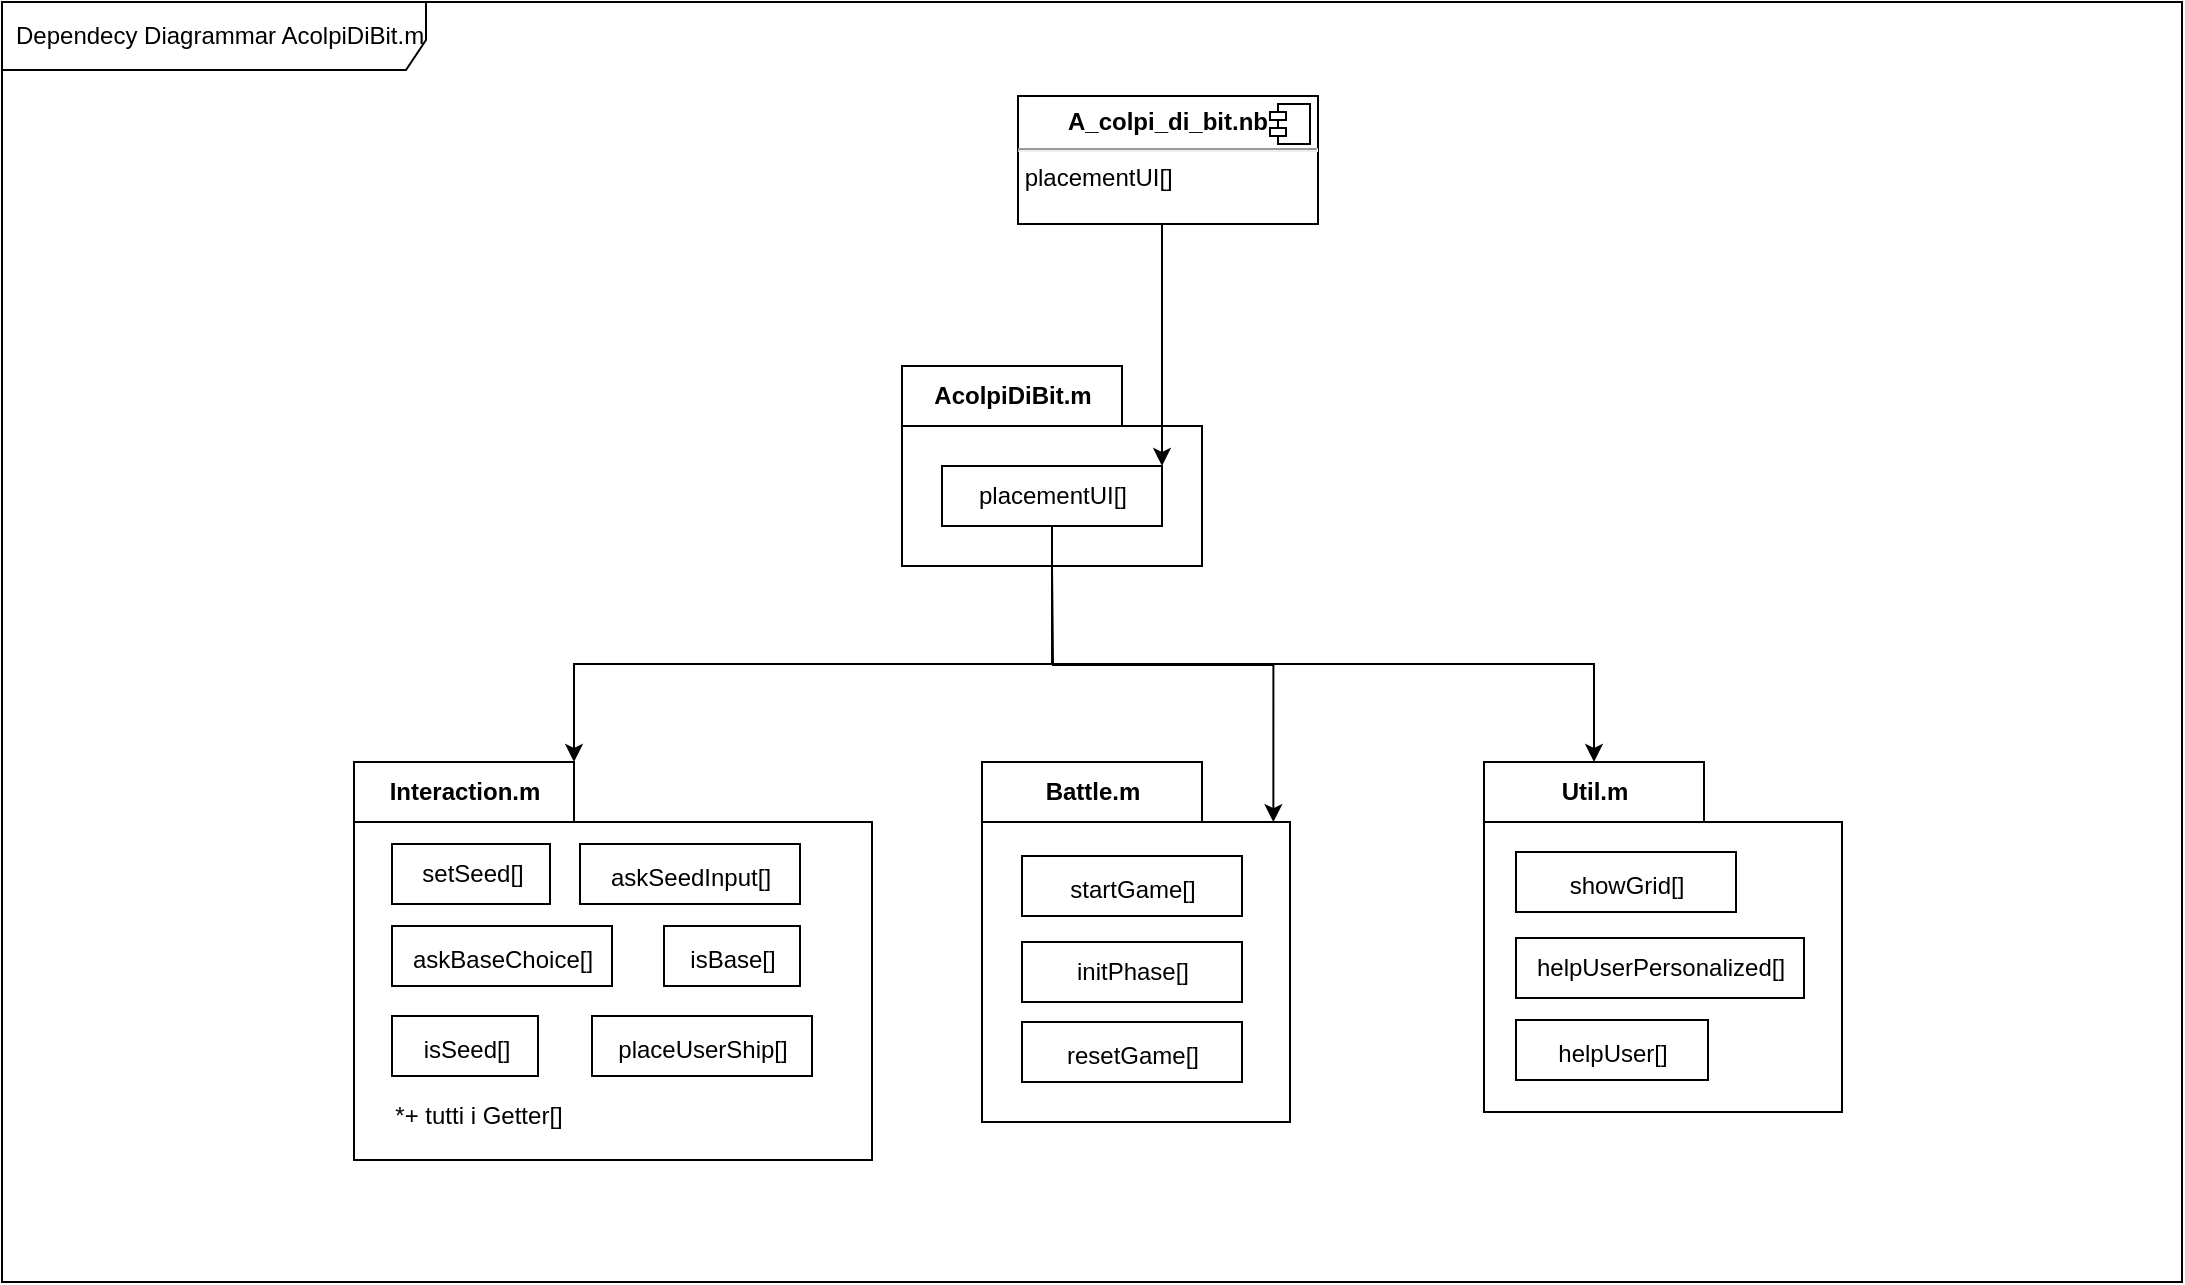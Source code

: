 <mxfile version="17.2.4" type="device" pages="5"><diagram id="qPOIcfFmHbnymQS1OXpa" name="AcolpiDiBit.m"><mxGraphModel dx="1183" dy="738" grid="0" gridSize="10" guides="1" tooltips="1" connect="1" arrows="1" fold="1" page="1" pageScale="1" pageWidth="1169" pageHeight="827" math="0" shadow="0"><root><mxCell id="0"/><mxCell id="1" parent="0"/><mxCell id="7lBY_pQXQDnRPIEdI0AO-6" value="Dependecy Diagrammar AcolpiDiBit.m" style="shape=umlFrame;whiteSpace=wrap;html=1;width=212;height=34;boundedLbl=1;verticalAlign=middle;align=left;spacingLeft=5;fontFamily=Helvetica;fontSize=12;fontColor=default;fillColor=none;" parent="1" vertex="1"><mxGeometry x="11" y="77" width="1090" height="640" as="geometry"/></mxCell><mxCell id="7lBY_pQXQDnRPIEdI0AO-59" style="edgeStyle=orthogonalEdgeStyle;rounded=0;orthogonalLoop=1;jettySize=auto;html=1;exitX=0.5;exitY=1;exitDx=0;exitDy=0;entryX=0;entryY=0;entryDx=55;entryDy=0;entryPerimeter=0;fontFamily=Helvetica;fontSize=12;fontColor=default;" parent="1" source="7lBY_pQXQDnRPIEdI0AO-4" target="7lBY_pQXQDnRPIEdI0AO-46" edge="1"><mxGeometry relative="1" as="geometry"><Array as="points"><mxPoint x="536" y="408"/><mxPoint x="807" y="408"/></Array></mxGeometry></mxCell><mxCell id="7lBY_pQXQDnRPIEdI0AO-3" value="AcolpiDiBit.m" style="shape=folder;fontStyle=1;tabWidth=110;tabHeight=30;tabPosition=left;html=1;boundedLbl=1;labelInHeader=1;container=1;collapsible=0;recursiveResize=0;fontFamily=Helvetica;fontSize=12;fontColor=default;fillColor=none;" parent="1" vertex="1"><mxGeometry x="461" y="259" width="150" height="100" as="geometry"/></mxCell><mxCell id="7lBY_pQXQDnRPIEdI0AO-4" value="placementUI[]" style="html=1;fontFamily=Helvetica;fontSize=12;fontColor=default;fillColor=none;" parent="7lBY_pQXQDnRPIEdI0AO-3" vertex="1"><mxGeometry width="110" height="30" relative="1" as="geometry"><mxPoint x="20" y="50" as="offset"/></mxGeometry></mxCell><mxCell id="7lBY_pQXQDnRPIEdI0AO-52" style="edgeStyle=orthogonalEdgeStyle;rounded=0;orthogonalLoop=1;jettySize=auto;html=1;entryX=0.946;entryY=0.167;entryDx=0;entryDy=0;entryPerimeter=0;fontFamily=Helvetica;fontSize=12;fontColor=default;" parent="7lBY_pQXQDnRPIEdI0AO-3" target="7lBY_pQXQDnRPIEdI0AO-43" edge="1"><mxGeometry relative="1" as="geometry"><mxPoint x="75" y="100" as="sourcePoint"/></mxGeometry></mxCell><mxCell id="8gsi5L7gPfRL3TkZXxOJ-4" style="edgeStyle=orthogonalEdgeStyle;rounded=0;orthogonalLoop=1;jettySize=auto;html=1;entryX=0;entryY=0;entryDx=110;entryDy=0;entryPerimeter=0;" edge="1" parent="7lBY_pQXQDnRPIEdI0AO-3" source="7lBY_pQXQDnRPIEdI0AO-4" target="7lBY_pQXQDnRPIEdI0AO-29"><mxGeometry relative="1" as="geometry"><Array as="points"><mxPoint x="75" y="149"/><mxPoint x="-164" y="149"/></Array></mxGeometry></mxCell><mxCell id="7lBY_pQXQDnRPIEdI0AO-28" style="edgeStyle=orthogonalEdgeStyle;rounded=0;orthogonalLoop=1;jettySize=auto;html=1;entryX=1;entryY=0;entryDx=0;entryDy=0;fontFamily=Helvetica;fontSize=12;fontColor=default;" parent="1" source="7lBY_pQXQDnRPIEdI0AO-25" target="7lBY_pQXQDnRPIEdI0AO-4" edge="1"><mxGeometry relative="1" as="geometry"><Array as="points"><mxPoint x="591" y="211"/><mxPoint x="591" y="211"/></Array></mxGeometry></mxCell><mxCell id="7lBY_pQXQDnRPIEdI0AO-25" value="&lt;p style=&quot;margin: 0px ; margin-top: 6px ; text-align: center&quot;&gt;&lt;b&gt;A_colpi_di_bit.nb&lt;/b&gt;&lt;/p&gt;&lt;hr&gt;&lt;span style=&quot;text-align: center&quot;&gt;&amp;nbsp;&lt;/span&gt;&lt;span&gt;placementUI[]&lt;/span&gt;&lt;span style=&quot;text-align: center&quot;&gt;&lt;br&gt;&lt;/span&gt;" style="align=left;overflow=fill;html=1;dropTarget=0;fontFamily=Helvetica;fontSize=12;fontColor=default;fillColor=none;" parent="1" vertex="1"><mxGeometry x="519" y="124" width="150" height="64" as="geometry"/></mxCell><mxCell id="7lBY_pQXQDnRPIEdI0AO-26" value="" style="shape=component;jettyWidth=8;jettyHeight=4;fontFamily=Helvetica;fontSize=12;fontColor=default;fillColor=none;html=1;" parent="7lBY_pQXQDnRPIEdI0AO-25" vertex="1"><mxGeometry x="1" width="20" height="20" relative="1" as="geometry"><mxPoint x="-24" y="4" as="offset"/></mxGeometry></mxCell><mxCell id="7lBY_pQXQDnRPIEdI0AO-29" value="Interaction.m" style="shape=folder;fontStyle=1;tabWidth=110;tabHeight=30;tabPosition=left;html=1;boundedLbl=1;labelInHeader=1;container=1;collapsible=0;recursiveResize=0;fontFamily=Helvetica;fontSize=12;fontColor=default;fillColor=none;" parent="1" vertex="1"><mxGeometry x="187" y="457" width="259" height="199" as="geometry"/></mxCell><mxCell id="qK9vAb9lrZqI7VwVucSK-40" value="setSeed[]" style="html=1;fontFamily=Helvetica;fontSize=12;fontColor=default;fillColor=none;" parent="7lBY_pQXQDnRPIEdI0AO-29" vertex="1"><mxGeometry x="19" y="41" width="79" height="30" as="geometry"/></mxCell><mxCell id="ZdISBxO6UE6JGdlGHy0H-1" value="&lt;span&gt;&lt;font style=&quot;font-size: 12px&quot;&gt;askSeedInput[]&lt;/font&gt;&lt;/span&gt;&lt;span style=&quot;font-size: medium&quot;&gt;&lt;/span&gt;" style="html=1;fontFamily=Helvetica;fontSize=12;fontColor=default;fillColor=none;" vertex="1" parent="7lBY_pQXQDnRPIEdI0AO-29"><mxGeometry x="113" y="41" width="110" height="30" as="geometry"/></mxCell><mxCell id="ZdISBxO6UE6JGdlGHy0H-2" value="&lt;span&gt;&lt;font style=&quot;font-size: 12px&quot;&gt;askBaseChoice[]&lt;/font&gt;&lt;/span&gt;&lt;span style=&quot;font-size: medium&quot;&gt;&lt;/span&gt;" style="html=1;fontFamily=Helvetica;fontSize=12;fontColor=default;fillColor=none;" vertex="1" parent="7lBY_pQXQDnRPIEdI0AO-29"><mxGeometry x="19" y="82" width="110" height="30" as="geometry"/></mxCell><mxCell id="ZdISBxO6UE6JGdlGHy0H-3" value="&lt;span&gt;&lt;font style=&quot;font-size: 12px&quot;&gt;isSeed[]&lt;/font&gt;&lt;/span&gt;&lt;span style=&quot;font-size: medium&quot;&gt;&lt;/span&gt;" style="html=1;fontFamily=Helvetica;fontSize=12;fontColor=default;fillColor=none;" vertex="1" parent="7lBY_pQXQDnRPIEdI0AO-29"><mxGeometry x="19" y="127" width="73" height="30" as="geometry"/></mxCell><mxCell id="ZdISBxO6UE6JGdlGHy0H-4" value="&lt;span&gt;&lt;font style=&quot;font-size: 12px&quot;&gt;isBase[]&lt;/font&gt;&lt;/span&gt;&lt;span style=&quot;font-size: medium&quot;&gt;&lt;/span&gt;" style="html=1;fontFamily=Helvetica;fontSize=12;fontColor=default;fillColor=none;" vertex="1" parent="7lBY_pQXQDnRPIEdI0AO-29"><mxGeometry x="155" y="82" width="68" height="30" as="geometry"/></mxCell><mxCell id="8gsi5L7gPfRL3TkZXxOJ-3" value="*+ tutti i Getter[]" style="text;html=1;align=center;verticalAlign=middle;resizable=0;points=[];autosize=1;strokeColor=none;fillColor=none;" vertex="1" parent="7lBY_pQXQDnRPIEdI0AO-29"><mxGeometry x="15" y="168" width="94" height="18" as="geometry"/></mxCell><mxCell id="8gsi5L7gPfRL3TkZXxOJ-1" value="&lt;span&gt;&lt;font style=&quot;font-size: 12px&quot;&gt;placeUserShip[]&lt;/font&gt;&lt;/span&gt;&lt;span style=&quot;font-size: medium&quot;&gt;&lt;/span&gt;" style="html=1;fontFamily=Helvetica;fontSize=12;fontColor=default;fillColor=none;" vertex="1" parent="7lBY_pQXQDnRPIEdI0AO-29"><mxGeometry x="119" y="127" width="110" height="30" as="geometry"/></mxCell><mxCell id="7lBY_pQXQDnRPIEdI0AO-43" value="Battle.m" style="shape=folder;fontStyle=1;tabWidth=110;tabHeight=30;tabPosition=left;html=1;boundedLbl=1;labelInHeader=1;container=1;collapsible=0;recursiveResize=0;fontFamily=Helvetica;fontSize=12;fontColor=default;fillColor=none;" parent="1" vertex="1"><mxGeometry x="501" y="457" width="154" height="180" as="geometry"/></mxCell><mxCell id="7lBY_pQXQDnRPIEdI0AO-50" value="&lt;span&gt;&lt;font style=&quot;font-size: 12px&quot;&gt;startGame[]&lt;/font&gt;&lt;/span&gt;&lt;span style=&quot;font-size: medium&quot;&gt;&lt;/span&gt;" style="html=1;fontFamily=Helvetica;fontSize=12;fontColor=default;fillColor=none;" parent="7lBY_pQXQDnRPIEdI0AO-43" vertex="1"><mxGeometry x="20" y="47" width="110" height="30" as="geometry"/></mxCell><mxCell id="7lBY_pQXQDnRPIEdI0AO-36" value="&lt;span&gt;&lt;font style=&quot;font-size: 12px&quot;&gt;resetGame[]&lt;/font&gt;&lt;/span&gt;&lt;span style=&quot;font-size: medium&quot;&gt;&lt;/span&gt;" style="html=1;fontFamily=Helvetica;fontSize=12;fontColor=default;fillColor=none;" parent="7lBY_pQXQDnRPIEdI0AO-43" vertex="1"><mxGeometry x="20" y="130" width="110" height="30" as="geometry"/></mxCell><mxCell id="7lBY_pQXQDnRPIEdI0AO-38" value="&lt;span&gt;&lt;font style=&quot;font-size: 12px&quot;&gt;initPhase[]&lt;/font&gt;&lt;/span&gt;" style="html=1;fontFamily=Helvetica;fontSize=12;fontColor=default;fillColor=none;" parent="7lBY_pQXQDnRPIEdI0AO-43" vertex="1"><mxGeometry x="20" y="90" width="110" height="30" as="geometry"/></mxCell><mxCell id="7lBY_pQXQDnRPIEdI0AO-46" value="Util.m" style="shape=folder;fontStyle=1;tabWidth=110;tabHeight=30;tabPosition=left;html=1;boundedLbl=1;labelInHeader=1;container=1;collapsible=0;recursiveResize=0;fontFamily=Helvetica;fontSize=12;fontColor=default;fillColor=none;" parent="1" vertex="1"><mxGeometry x="752" y="457" width="179" height="175" as="geometry"/></mxCell><mxCell id="7lBY_pQXQDnRPIEdI0AO-57" value="&lt;span&gt;&lt;font style=&quot;font-size: 12px&quot;&gt;showGrid[]&lt;/font&gt;&lt;/span&gt;&lt;span style=&quot;font-size: medium&quot;&gt;&lt;/span&gt;" style="html=1;fontFamily=Helvetica;fontSize=12;fontColor=default;fillColor=none;" parent="7lBY_pQXQDnRPIEdI0AO-46" vertex="1"><mxGeometry x="16" y="45" width="110" height="30" as="geometry"/></mxCell><mxCell id="wlmovMcOJ2YBsl3si-p--2" value="helpUserPersonalized[]" style="html=1;fontFamily=Helvetica;fontSize=12;fontColor=default;fillColor=none;" vertex="1" parent="7lBY_pQXQDnRPIEdI0AO-46"><mxGeometry x="16" y="88" width="144" height="30" as="geometry"/></mxCell><mxCell id="wlmovMcOJ2YBsl3si-p--1" value="&lt;span&gt;&lt;font style=&quot;font-size: 12px&quot;&gt;helpUser[]&lt;/font&gt;&lt;/span&gt;&lt;span style=&quot;font-size: medium&quot;&gt;&lt;/span&gt;" style="html=1;fontFamily=Helvetica;fontSize=12;fontColor=default;fillColor=none;" vertex="1" parent="7lBY_pQXQDnRPIEdI0AO-46"><mxGeometry x="16" y="129" width="96" height="30" as="geometry"/></mxCell></root></mxGraphModel></diagram><diagram name="Interaction.m" id="G-tQgN0K6DEMzlozhQgf"><mxGraphModel dx="1113" dy="694" grid="0" gridSize="10" guides="1" tooltips="1" connect="1" arrows="1" fold="1" page="1" pageScale="1" pageWidth="1169" pageHeight="827" math="0" shadow="0"><root><mxCell id="Pfkw7V8joxVJoCBEFuxc-0"/><mxCell id="Pfkw7V8joxVJoCBEFuxc-1" parent="Pfkw7V8joxVJoCBEFuxc-0"/><mxCell id="Pfkw7V8joxVJoCBEFuxc-2" value="Dependecy Diagram&amp;nbsp;Interaction.m" style="shape=umlFrame;whiteSpace=wrap;html=1;width=210;height=35;boundedLbl=1;verticalAlign=middle;align=left;spacingLeft=5;fontFamily=Helvetica;fontSize=12;fontColor=default;fillColor=none;" vertex="1" parent="Pfkw7V8joxVJoCBEFuxc-1"><mxGeometry x="71" y="75" width="544" height="321" as="geometry"/></mxCell><mxCell id="Pfkw7V8joxVJoCBEFuxc-29" value="Interaction.m" style="shape=folder;fontStyle=1;tabWidth=110;tabHeight=30;tabPosition=left;html=1;boundedLbl=1;labelInHeader=1;container=1;collapsible=0;recursiveResize=0;fontFamily=Helvetica;fontSize=12;fontColor=default;fillColor=none;" vertex="1" parent="Pfkw7V8joxVJoCBEFuxc-1"><mxGeometry x="119" y="159" width="192" height="113" as="geometry"/></mxCell><mxCell id="Pfkw7V8joxVJoCBEFuxc-35" value="&lt;span&gt;&lt;font style=&quot;font-size: 12px&quot;&gt;placeUserShip[]&lt;/font&gt;&lt;/span&gt;&lt;span style=&quot;font-size: medium&quot;&gt;&lt;/span&gt;" style="html=1;fontFamily=Helvetica;fontSize=12;fontColor=default;fillColor=none;" vertex="1" parent="Pfkw7V8joxVJoCBEFuxc-29"><mxGeometry x="27" y="55" width="144" height="30" as="geometry"/></mxCell><mxCell id="Pfkw7V8joxVJoCBEFuxc-59" value="Util.m" style="shape=folder;fontStyle=1;tabWidth=110;tabHeight=30;tabPosition=left;html=1;boundedLbl=1;labelInHeader=1;container=1;collapsible=0;recursiveResize=0;fontFamily=Helvetica;fontSize=12;fontColor=default;fillColor=none;" vertex="1" parent="Pfkw7V8joxVJoCBEFuxc-1"><mxGeometry x="416" y="176" width="150" height="94" as="geometry"/></mxCell><mxCell id="Pfkw7V8joxVJoCBEFuxc-62" value="&lt;span&gt;&lt;font style=&quot;font-size: 12px&quot;&gt;verifyInput[]&lt;/font&gt;&lt;/span&gt;&lt;span style=&quot;font-size: medium&quot;&gt;&lt;/span&gt;" style="html=1;fontFamily=Helvetica;fontSize=12;fontColor=default;fillColor=none;" vertex="1" parent="Pfkw7V8joxVJoCBEFuxc-59"><mxGeometry x="16" y="39" width="110" height="30" as="geometry"/></mxCell><mxCell id="YSRLrzpwpa76es-eGNhI-3" style="edgeStyle=orthogonalEdgeStyle;rounded=0;orthogonalLoop=1;jettySize=auto;html=1;" edge="1" parent="Pfkw7V8joxVJoCBEFuxc-1" source="Pfkw7V8joxVJoCBEFuxc-35" target="Pfkw7V8joxVJoCBEFuxc-62"><mxGeometry relative="1" as="geometry"/></mxCell></root></mxGraphModel></diagram><diagram name="Battle.m" id="nO3FNAodPnSS9lnoaCkX"><mxGraphModel dx="996" dy="621" grid="0" gridSize="10" guides="1" tooltips="1" connect="1" arrows="1" fold="1" page="1" pageScale="1" pageWidth="1169" pageHeight="827" math="0" shadow="0"><root><mxCell id="tuwOhajyh18efhdMhFCI-0"/><mxCell id="tuwOhajyh18efhdMhFCI-1" parent="tuwOhajyh18efhdMhFCI-0"/><mxCell id="tuwOhajyh18efhdMhFCI-2" value="Dependecy Diagram&amp;nbsp;Battle.m" style="shape=umlFrame;whiteSpace=wrap;html=1;width=171;height=32;boundedLbl=1;verticalAlign=middle;align=left;spacingLeft=5;fontFamily=Helvetica;fontSize=12;fontColor=default;fillColor=none;" vertex="1" parent="tuwOhajyh18efhdMhFCI-1"><mxGeometry x="39" y="20" width="607" height="472" as="geometry"/></mxCell><mxCell id="tuwOhajyh18efhdMhFCI-52" value="Battle.m" style="shape=folder;fontStyle=1;tabWidth=110;tabHeight=30;tabPosition=left;html=1;boundedLbl=1;labelInHeader=1;container=1;collapsible=0;recursiveResize=0;fontFamily=Helvetica;fontSize=12;fontColor=default;fillColor=none;" vertex="1" parent="tuwOhajyh18efhdMhFCI-1"><mxGeometry x="77" y="75" width="184" height="205" as="geometry"/></mxCell><mxCell id="tuwOhajyh18efhdMhFCI-56" value="&lt;span&gt;&lt;font style=&quot;font-size: 12px&quot;&gt;startGame[]&lt;/font&gt;&lt;/span&gt;&lt;span style=&quot;font-size: medium&quot;&gt;&lt;/span&gt;" style="html=1;fontFamily=Helvetica;fontSize=12;fontColor=default;fillColor=none;" vertex="1" parent="tuwOhajyh18efhdMhFCI-52"><mxGeometry x="20" y="128" width="110" height="30" as="geometry"/></mxCell><mxCell id="tuwOhajyh18efhdMhFCI-58" value="&lt;span&gt;&lt;font style=&quot;font-size: 12px&quot;&gt;initPhase[]&lt;/font&gt;&lt;/span&gt;" style="html=1;fontFamily=Helvetica;fontSize=12;fontColor=default;fillColor=none;" vertex="1" parent="tuwOhajyh18efhdMhFCI-52"><mxGeometry x="18" y="46" width="110" height="30" as="geometry"/></mxCell><mxCell id="tuwOhajyh18efhdMhFCI-59" value="Util.m" style="shape=folder;fontStyle=1;tabWidth=110;tabHeight=30;tabPosition=left;html=1;boundedLbl=1;labelInHeader=1;container=1;collapsible=0;recursiveResize=0;fontFamily=Helvetica;fontSize=12;fontColor=default;fillColor=none;" vertex="1" parent="tuwOhajyh18efhdMhFCI-1"><mxGeometry x="396" y="73" width="188" height="343" as="geometry"/></mxCell><mxCell id="tuwOhajyh18efhdMhFCI-60" value="&lt;span&gt;&lt;font style=&quot;font-size: 12px&quot;&gt;initSeed[]&lt;/font&gt;&lt;/span&gt;&lt;span style=&quot;font-size: medium&quot;&gt;&lt;/span&gt;" style="html=1;fontFamily=Helvetica;fontSize=12;fontColor=default;fillColor=none;" vertex="1" parent="tuwOhajyh18efhdMhFCI-59"><mxGeometry width="110" height="30" relative="1" as="geometry"><mxPoint x="20" y="48" as="offset"/></mxGeometry></mxCell><mxCell id="tuwOhajyh18efhdMhFCI-62" value="&lt;span&gt;&lt;font style=&quot;font-size: 12px&quot;&gt;verifyInput[]&lt;/font&gt;&lt;/span&gt;&lt;span style=&quot;font-size: medium&quot;&gt;&lt;/span&gt;" style="html=1;fontFamily=Helvetica;fontSize=12;fontColor=default;fillColor=none;" vertex="1" parent="tuwOhajyh18efhdMhFCI-59"><mxGeometry x="20" y="143" width="110" height="30" as="geometry"/></mxCell><mxCell id="tuwOhajyh18efhdMhFCI-63" value="&lt;span&gt;&lt;font style=&quot;font-size: 12px&quot;&gt;createGrid[]&lt;/font&gt;&lt;/span&gt;&lt;span style=&quot;font-size: medium&quot;&gt;&lt;/span&gt;" style="html=1;fontFamily=Helvetica;fontSize=12;fontColor=default;fillColor=none;" vertex="1" parent="tuwOhajyh18efhdMhFCI-59"><mxGeometry x="23" y="91" width="110" height="30" as="geometry"/></mxCell><mxCell id="tuwOhajyh18efhdMhFCI-64" value="&lt;span&gt;&lt;font style=&quot;font-size: 12px&quot;&gt;showGrid[]&lt;/font&gt;&lt;/span&gt;&lt;span style=&quot;font-size: medium&quot;&gt;&lt;/span&gt;" style="html=1;fontFamily=Helvetica;fontSize=12;fontColor=default;fillColor=none;" vertex="1" parent="tuwOhajyh18efhdMhFCI-59"><mxGeometry x="20" y="185" width="110" height="30" as="geometry"/></mxCell><mxCell id="rU8x8xoVKZxl8GhRje_g-0" value="helpUserPersonalized[]" style="html=1;fontFamily=Helvetica;fontSize=12;fontColor=default;fillColor=none;" vertex="1" parent="tuwOhajyh18efhdMhFCI-59"><mxGeometry x="20" y="226" width="144" height="30" as="geometry"/></mxCell><mxCell id="rU8x8xoVKZxl8GhRje_g-1" value="&lt;span&gt;&lt;font style=&quot;font-size: 12px&quot;&gt;helpUser[]&lt;/font&gt;&lt;/span&gt;&lt;span style=&quot;font-size: medium&quot;&gt;&lt;/span&gt;" style="html=1;fontFamily=Helvetica;fontSize=12;fontColor=default;fillColor=none;" vertex="1" parent="tuwOhajyh18efhdMhFCI-59"><mxGeometry x="20" y="267" width="96" height="30" as="geometry"/></mxCell><mxCell id="rU8x8xoVKZxl8GhRje_g-2" style="edgeStyle=orthogonalEdgeStyle;rounded=0;orthogonalLoop=1;jettySize=auto;html=1;entryX=0;entryY=0.5;entryDx=0;entryDy=0;" edge="1" parent="tuwOhajyh18efhdMhFCI-1" source="tuwOhajyh18efhdMhFCI-58" target="tuwOhajyh18efhdMhFCI-60"><mxGeometry relative="1" as="geometry"/></mxCell><mxCell id="rU8x8xoVKZxl8GhRje_g-3" style="edgeStyle=orthogonalEdgeStyle;rounded=0;orthogonalLoop=1;jettySize=auto;html=1;entryX=0;entryY=0.5;entryDx=0;entryDy=0;" edge="1" parent="tuwOhajyh18efhdMhFCI-1" source="tuwOhajyh18efhdMhFCI-56" target="tuwOhajyh18efhdMhFCI-62"><mxGeometry relative="1" as="geometry"/></mxCell><mxCell id="rU8x8xoVKZxl8GhRje_g-4" style="edgeStyle=orthogonalEdgeStyle;rounded=0;orthogonalLoop=1;jettySize=auto;html=1;entryX=0;entryY=0.5;entryDx=0;entryDy=0;" edge="1" parent="tuwOhajyh18efhdMhFCI-1" source="tuwOhajyh18efhdMhFCI-58" target="tuwOhajyh18efhdMhFCI-63"><mxGeometry relative="1" as="geometry"><Array as="points"><mxPoint x="332" y="136"/><mxPoint x="332" y="179"/></Array></mxGeometry></mxCell><mxCell id="rU8x8xoVKZxl8GhRje_g-6" style="edgeStyle=orthogonalEdgeStyle;rounded=0;orthogonalLoop=1;jettySize=auto;html=1;entryX=0;entryY=0.5;entryDx=0;entryDy=0;" edge="1" parent="tuwOhajyh18efhdMhFCI-1" source="tuwOhajyh18efhdMhFCI-56" target="tuwOhajyh18efhdMhFCI-64"><mxGeometry relative="1" as="geometry"><Array as="points"><mxPoint x="311" y="218"/><mxPoint x="311" y="273"/></Array></mxGeometry></mxCell><mxCell id="rU8x8xoVKZxl8GhRje_g-7" style="edgeStyle=orthogonalEdgeStyle;rounded=0;orthogonalLoop=1;jettySize=auto;html=1;entryX=0;entryY=0.75;entryDx=0;entryDy=0;" edge="1" parent="tuwOhajyh18efhdMhFCI-1" source="tuwOhajyh18efhdMhFCI-56" target="rU8x8xoVKZxl8GhRje_g-0"><mxGeometry relative="1" as="geometry"/></mxCell><mxCell id="rU8x8xoVKZxl8GhRje_g-8" style="edgeStyle=orthogonalEdgeStyle;rounded=0;orthogonalLoop=1;jettySize=auto;html=1;entryX=0;entryY=0.5;entryDx=0;entryDy=0;" edge="1" parent="tuwOhajyh18efhdMhFCI-1" source="tuwOhajyh18efhdMhFCI-56" target="rU8x8xoVKZxl8GhRje_g-1"><mxGeometry relative="1" as="geometry"/></mxCell></root></mxGraphModel></diagram><diagram name="Public" id="4KCqpch0YESnl7Sj5sll"><mxGraphModel dx="1455" dy="908" grid="0" gridSize="10" guides="1" tooltips="1" connect="1" arrows="1" fold="1" page="1" pageScale="1" pageWidth="1169" pageHeight="827" math="0" shadow="0"><root><mxCell id="GEpxZsU5seY8AeZ15I6m-0"/><mxCell id="GEpxZsU5seY8AeZ15I6m-1" parent="GEpxZsU5seY8AeZ15I6m-0"/><mxCell id="GEpxZsU5seY8AeZ15I6m-2" value="Packege Diagram" style="shape=umlFrame;whiteSpace=wrap;html=1;width=130;height=30;boundedLbl=1;verticalAlign=middle;align=left;spacingLeft=5;fontFamily=Helvetica;fontSize=12;fontColor=default;fillColor=none;" vertex="1" parent="GEpxZsU5seY8AeZ15I6m-1"><mxGeometry x="11" y="77" width="1059" height="468" as="geometry"/></mxCell><mxCell id="GEpxZsU5seY8AeZ15I6m-5" value="AcolpiDiBit.m" style="shape=folder;fontStyle=1;tabWidth=110;tabHeight=30;tabPosition=left;html=1;boundedLbl=1;labelInHeader=1;container=1;collapsible=0;recursiveResize=0;fontFamily=Helvetica;fontSize=12;fontColor=default;fillColor=none;" vertex="1" parent="GEpxZsU5seY8AeZ15I6m-1"><mxGeometry x="407" y="196" width="150" height="100" as="geometry"/></mxCell><mxCell id="GEpxZsU5seY8AeZ15I6m-6" value="placementUI[]" style="html=1;fontFamily=Helvetica;fontSize=12;fontColor=default;fillColor=none;" vertex="1" parent="GEpxZsU5seY8AeZ15I6m-5"><mxGeometry width="110" height="30" relative="1" as="geometry"><mxPoint x="20" y="50" as="offset"/></mxGeometry></mxCell><mxCell id="GEpxZsU5seY8AeZ15I6m-9" value="SpiegazioneConversione.m" style="shape=folder;fontStyle=1;tabWidth=178;tabHeight=28;tabPosition=left;html=1;boundedLbl=1;labelInHeader=1;container=1;collapsible=0;recursiveResize=0;fontFamily=Helvetica;fontSize=12;" vertex="1" parent="GEpxZsU5seY8AeZ15I6m-1"><mxGeometry x="67" y="196" width="268" height="111" as="geometry"/></mxCell><mxCell id="GEpxZsU5seY8AeZ15I6m-17" value="createExplainationConversion[]" style="html=1;fontFamily=Helvetica;fontSize=12;" vertex="1" parent="GEpxZsU5seY8AeZ15I6m-9"><mxGeometry width="184" height="30" relative="1" as="geometry"><mxPoint x="28" y="47" as="offset"/></mxGeometry></mxCell><mxCell id="GEpxZsU5seY8AeZ15I6m-29" value="Interaction.m" style="shape=folder;fontStyle=1;tabWidth=110;tabHeight=30;tabPosition=left;html=1;boundedLbl=1;labelInHeader=1;container=1;collapsible=0;recursiveResize=0;fontFamily=Helvetica;fontSize=12;fontColor=default;fillColor=none;" vertex="1" parent="GEpxZsU5seY8AeZ15I6m-1"><mxGeometry x="51" y="386" width="552" height="115" as="geometry"/></mxCell><mxCell id="GEpxZsU5seY8AeZ15I6m-30" value="&lt;span&gt;&lt;font style=&quot;font-size: 12px&quot;&gt;askSeedInput[]&lt;/font&gt;&lt;/span&gt;&lt;span style=&quot;font-size: medium&quot;&gt;&lt;/span&gt;" style="html=1;fontFamily=Helvetica;fontSize=12;fontColor=default;fillColor=none;" vertex="1" parent="GEpxZsU5seY8AeZ15I6m-29"><mxGeometry width="110" height="30" relative="1" as="geometry"><mxPoint x="20" y="50" as="offset"/></mxGeometry></mxCell><mxCell id="GEpxZsU5seY8AeZ15I6m-34" value="&lt;span&gt;&lt;font style=&quot;font-size: 12px&quot;&gt;askBaseChoice[]&lt;/font&gt;&lt;/span&gt;&lt;span style=&quot;font-size: medium&quot;&gt;&lt;/span&gt;" style="html=1;fontFamily=Helvetica;fontSize=12;fontColor=default;fillColor=none;" vertex="1" parent="GEpxZsU5seY8AeZ15I6m-29"><mxGeometry x="139" y="50" width="110" height="30" as="geometry"/></mxCell><mxCell id="GEpxZsU5seY8AeZ15I6m-35" value="&lt;span&gt;&lt;font style=&quot;font-size: 12px&quot;&gt;placeUserShip[]&lt;/font&gt;&lt;/span&gt;&lt;span style=&quot;font-size: medium&quot;&gt;&lt;/span&gt;" style="html=1;fontFamily=Helvetica;fontSize=12;fontColor=default;fillColor=none;" vertex="1" parent="GEpxZsU5seY8AeZ15I6m-29"><mxGeometry x="339" y="50" width="110" height="30" as="geometry"/></mxCell><mxCell id="GEpxZsU5seY8AeZ15I6m-36" value="&lt;span&gt;&lt;font style=&quot;font-size: 12px&quot;&gt;isSeed[]&lt;/font&gt;&lt;/span&gt;&lt;span style=&quot;font-size: medium&quot;&gt;&lt;/span&gt;" style="html=1;fontFamily=Helvetica;fontSize=12;fontColor=default;fillColor=none;" vertex="1" parent="GEpxZsU5seY8AeZ15I6m-29"><mxGeometry x="458.5" y="50" width="73" height="30" as="geometry"/></mxCell><mxCell id="GEpxZsU5seY8AeZ15I6m-37" value="&lt;span&gt;&lt;font style=&quot;font-size: 12px&quot;&gt;isBase[]&lt;/font&gt;&lt;/span&gt;&lt;span style=&quot;font-size: medium&quot;&gt;&lt;/span&gt;" style="html=1;fontFamily=Helvetica;fontSize=12;fontColor=default;fillColor=none;" vertex="1" parent="GEpxZsU5seY8AeZ15I6m-29"><mxGeometry x="261" y="50" width="68" height="30" as="geometry"/></mxCell><mxCell id="J6u32iAjAWfqdWiRUU9I-3" value="* + Tutti i getter e setter[]" style="text;html=1;align=center;verticalAlign=middle;resizable=0;points=[];autosize=1;strokeColor=none;fillColor=none;" vertex="1" parent="GEpxZsU5seY8AeZ15I6m-29"><mxGeometry x="14" y="92" width="141" height="18" as="geometry"/></mxCell><mxCell id="GEpxZsU5seY8AeZ15I6m-52" value="Battle.m" style="shape=folder;fontStyle=1;tabWidth=110;tabHeight=30;tabPosition=left;html=1;boundedLbl=1;labelInHeader=1;container=1;collapsible=0;recursiveResize=0;fontFamily=Helvetica;fontSize=12;fontColor=default;fillColor=none;" vertex="1" parent="GEpxZsU5seY8AeZ15I6m-1"><mxGeometry x="631" y="390" width="400" height="100" as="geometry"/></mxCell><mxCell id="GEpxZsU5seY8AeZ15I6m-56" value="&lt;span&gt;&lt;font style=&quot;font-size: 12px&quot;&gt;startGame[]&lt;/font&gt;&lt;/span&gt;&lt;span style=&quot;font-size: medium&quot;&gt;&lt;/span&gt;" style="html=1;fontFamily=Helvetica;fontSize=12;fontColor=default;fillColor=none;" vertex="1" parent="GEpxZsU5seY8AeZ15I6m-52"><mxGeometry x="148" y="50" width="103" height="30" as="geometry"/></mxCell><mxCell id="GEpxZsU5seY8AeZ15I6m-57" value="&lt;span&gt;&lt;font style=&quot;font-size: 12px&quot;&gt;resetGame[]&lt;/font&gt;&lt;/span&gt;&lt;span style=&quot;font-size: medium&quot;&gt;&lt;/span&gt;" style="html=1;fontFamily=Helvetica;fontSize=12;fontColor=default;fillColor=none;" vertex="1" parent="GEpxZsU5seY8AeZ15I6m-52"><mxGeometry x="262" y="50" width="110" height="30" as="geometry"/></mxCell><mxCell id="GEpxZsU5seY8AeZ15I6m-58" value="&lt;span&gt;&lt;font style=&quot;font-size: 12px&quot;&gt;initPhase[]&lt;/font&gt;&lt;/span&gt;" style="html=1;fontFamily=Helvetica;fontSize=12;fontColor=default;fillColor=none;" vertex="1" parent="GEpxZsU5seY8AeZ15I6m-52"><mxGeometry x="17" y="50" width="110" height="30" as="geometry"/></mxCell><mxCell id="GEpxZsU5seY8AeZ15I6m-59" value="Util.m" style="shape=folder;fontStyle=1;tabWidth=110;tabHeight=30;tabPosition=left;html=1;boundedLbl=1;labelInHeader=1;container=1;collapsible=0;recursiveResize=0;fontFamily=Helvetica;fontSize=12;fontColor=default;fillColor=none;" vertex="1" parent="GEpxZsU5seY8AeZ15I6m-1"><mxGeometry x="621" y="160" width="421" height="199" as="geometry"/></mxCell><mxCell id="GEpxZsU5seY8AeZ15I6m-60" value="&lt;span&gt;&lt;font style=&quot;font-size: 12px&quot;&gt;initSeed[]&lt;/font&gt;&lt;/span&gt;&lt;span style=&quot;font-size: medium&quot;&gt;&lt;/span&gt;" style="html=1;fontFamily=Helvetica;fontSize=12;fontColor=default;fillColor=none;" vertex="1" parent="GEpxZsU5seY8AeZ15I6m-59"><mxGeometry width="110" height="30" relative="1" as="geometry"><mxPoint x="20" y="48" as="offset"/></mxGeometry></mxCell><mxCell id="GEpxZsU5seY8AeZ15I6m-62" value="&lt;span&gt;&lt;font style=&quot;font-size: 12px&quot;&gt;verifyInput[]&lt;/font&gt;&lt;/span&gt;&lt;span style=&quot;font-size: medium&quot;&gt;&lt;/span&gt;" style="html=1;fontFamily=Helvetica;fontSize=12;fontColor=default;fillColor=none;" vertex="1" parent="GEpxZsU5seY8AeZ15I6m-59"><mxGeometry x="148" y="47" width="110" height="30" as="geometry"/></mxCell><mxCell id="GEpxZsU5seY8AeZ15I6m-63" value="&lt;span&gt;&lt;font style=&quot;font-size: 12px&quot;&gt;createGrid[]&lt;/font&gt;&lt;/span&gt;&lt;span style=&quot;font-size: medium&quot;&gt;&lt;/span&gt;" style="html=1;fontFamily=Helvetica;fontSize=12;fontColor=default;fillColor=none;" vertex="1" parent="GEpxZsU5seY8AeZ15I6m-59"><mxGeometry x="271" y="47" width="110" height="30" as="geometry"/></mxCell><mxCell id="GEpxZsU5seY8AeZ15I6m-64" value="&lt;span&gt;&lt;font style=&quot;font-size: 12px&quot;&gt;showGrid[]&lt;/font&gt;&lt;/span&gt;&lt;span style=&quot;font-size: medium&quot;&gt;&lt;/span&gt;" style="html=1;fontFamily=Helvetica;fontSize=12;fontColor=default;fillColor=none;" vertex="1" parent="GEpxZsU5seY8AeZ15I6m-59"><mxGeometry x="20" y="95" width="110" height="30" as="geometry"/></mxCell><mxCell id="GEpxZsU5seY8AeZ15I6m-65" value="conversionFromDec[]" style="html=1;fontFamily=Helvetica;fontSize=12;fontColor=default;fillColor=none;" vertex="1" parent="GEpxZsU5seY8AeZ15I6m-59"><mxGeometry x="271" y="95" width="132" height="30" as="geometry"/></mxCell><mxCell id="GEpxZsU5seY8AeZ15I6m-66" value="conversionToDec[]" style="html=1;fontFamily=Helvetica;fontSize=12;fontColor=default;fillColor=none;" vertex="1" parent="GEpxZsU5seY8AeZ15I6m-59"><mxGeometry x="148" y="95" width="110" height="30" as="geometry"/></mxCell><mxCell id="J6u32iAjAWfqdWiRUU9I-0" value="helpUserPersonalized[]" style="html=1;fontFamily=Helvetica;fontSize=12;fontColor=default;fillColor=none;" vertex="1" parent="GEpxZsU5seY8AeZ15I6m-59"><mxGeometry x="20" y="143" width="144" height="30" as="geometry"/></mxCell><mxCell id="J6u32iAjAWfqdWiRUU9I-1" value="&lt;span&gt;&lt;font style=&quot;font-size: 12px&quot;&gt;helpUser[]&lt;/font&gt;&lt;/span&gt;&lt;span style=&quot;font-size: medium&quot;&gt;&lt;/span&gt;" style="html=1;fontFamily=Helvetica;fontSize=12;fontColor=default;fillColor=none;" vertex="1" parent="GEpxZsU5seY8AeZ15I6m-59"><mxGeometry x="180" y="143" width="96" height="30" as="geometry"/></mxCell></root></mxGraphModel></diagram><diagram name="Copia di Tutto" id="78pYZ-R4MGuaUlwlMvNk"><mxGraphModel dx="1351" dy="843" grid="0" gridSize="10" guides="1" tooltips="1" connect="1" arrows="1" fold="1" page="1" pageScale="1" pageWidth="1169" pageHeight="827" math="0" shadow="0"><root><mxCell id="Yy8yQzMzyasAuzpWT7ge-0"/><mxCell id="Yy8yQzMzyasAuzpWT7ge-1" parent="Yy8yQzMzyasAuzpWT7ge-0"/><mxCell id="Yy8yQzMzyasAuzpWT7ge-2" value="Packege Diagram" style="shape=umlFrame;whiteSpace=wrap;html=1;width=130;height=30;boundedLbl=1;verticalAlign=middle;align=left;spacingLeft=5;fontFamily=Helvetica;fontSize=12;fontColor=default;fillColor=none;" vertex="1" parent="Yy8yQzMzyasAuzpWT7ge-1"><mxGeometry x="11" y="77" width="1090" height="717" as="geometry"/></mxCell><mxCell id="Yy8yQzMzyasAuzpWT7ge-3" style="edgeStyle=orthogonalEdgeStyle;rounded=0;orthogonalLoop=1;jettySize=auto;html=1;exitX=0.5;exitY=1;exitDx=0;exitDy=0;exitPerimeter=0;entryX=0;entryY=0;entryDx=330;entryDy=30;entryPerimeter=0;fontFamily=Helvetica;fontSize=12;fontColor=default;" edge="1" parent="Yy8yQzMzyasAuzpWT7ge-1" source="Yy8yQzMzyasAuzpWT7ge-5" target="Yy8yQzMzyasAuzpWT7ge-29"><mxGeometry relative="1" as="geometry"><Array as="points"><mxPoint x="885" y="460"/><mxPoint x="412" y="460"/></Array></mxGeometry></mxCell><mxCell id="Yy8yQzMzyasAuzpWT7ge-4" style="edgeStyle=orthogonalEdgeStyle;rounded=0;orthogonalLoop=1;jettySize=auto;html=1;exitX=0.5;exitY=1;exitDx=0;exitDy=0;exitPerimeter=0;entryX=0;entryY=0;entryDx=55;entryDy=0;entryPerimeter=0;fontFamily=Helvetica;fontSize=12;fontColor=default;" edge="1" parent="Yy8yQzMzyasAuzpWT7ge-1" source="Yy8yQzMzyasAuzpWT7ge-5" target="Yy8yQzMzyasAuzpWT7ge-59"><mxGeometry relative="1" as="geometry"/></mxCell><mxCell id="Yy8yQzMzyasAuzpWT7ge-5" value="AcolpiDiBit.m" style="shape=folder;fontStyle=1;tabWidth=110;tabHeight=30;tabPosition=left;html=1;boundedLbl=1;labelInHeader=1;container=1;collapsible=0;recursiveResize=0;fontFamily=Helvetica;fontSize=12;fontColor=default;fillColor=none;" vertex="1" parent="Yy8yQzMzyasAuzpWT7ge-1"><mxGeometry x="810" y="250" width="150" height="100" as="geometry"/></mxCell><mxCell id="Yy8yQzMzyasAuzpWT7ge-6" value="placementUI[]" style="html=1;fontFamily=Helvetica;fontSize=12;fontColor=default;fillColor=none;" vertex="1" parent="Yy8yQzMzyasAuzpWT7ge-5"><mxGeometry width="110" height="30" relative="1" as="geometry"><mxPoint x="20" y="50" as="offset"/></mxGeometry></mxCell><mxCell id="Yy8yQzMzyasAuzpWT7ge-7" style="edgeStyle=orthogonalEdgeStyle;rounded=0;orthogonalLoop=1;jettySize=auto;html=1;entryX=0.946;entryY=0.167;entryDx=0;entryDy=0;entryPerimeter=0;fontFamily=Helvetica;fontSize=12;fontColor=default;" edge="1" parent="Yy8yQzMzyasAuzpWT7ge-5" target="Yy8yQzMzyasAuzpWT7ge-52"><mxGeometry relative="1" as="geometry"><mxPoint x="75" y="100" as="sourcePoint"/></mxGeometry></mxCell><mxCell id="Yy8yQzMzyasAuzpWT7ge-8" style="edgeStyle=orthogonalEdgeStyle;rounded=0;orthogonalLoop=1;jettySize=auto;html=1;entryX=0;entryY=0;entryDx=0;entryDy=30;entryPerimeter=0;" edge="1" parent="Yy8yQzMzyasAuzpWT7ge-1" source="Yy8yQzMzyasAuzpWT7ge-9" target="Yy8yQzMzyasAuzpWT7ge-59"><mxGeometry relative="1" as="geometry"><Array as="points"><mxPoint x="765" y="429"/><mxPoint x="765" y="429"/></Array></mxGeometry></mxCell><mxCell id="Yy8yQzMzyasAuzpWT7ge-9" value="SpiegazioneConversione.m" style="shape=folder;fontStyle=1;tabWidth=178;tabHeight=28;tabPosition=left;html=1;boundedLbl=1;labelInHeader=1;container=1;collapsible=0;recursiveResize=0;fontFamily=Helvetica;fontSize=12;" vertex="1" parent="Yy8yQzMzyasAuzpWT7ge-1"><mxGeometry x="139" y="208" width="559" height="228" as="geometry"/></mxCell><mxCell id="Yy8yQzMzyasAuzpWT7ge-10" style="edgeStyle=orthogonalEdgeStyle;rounded=0;orthogonalLoop=1;jettySize=auto;html=1;entryX=0.5;entryY=0;entryDx=0;entryDy=0;fontFamily=Helvetica;fontSize=12;fontColor=default;" edge="1" parent="Yy8yQzMzyasAuzpWT7ge-9" source="Yy8yQzMzyasAuzpWT7ge-17" target="Yy8yQzMzyasAuzpWT7ge-18"><mxGeometry relative="1" as="geometry"><Array as="points"><mxPoint x="275" y="100"/><mxPoint x="75" y="100"/></Array></mxGeometry></mxCell><mxCell id="Yy8yQzMzyasAuzpWT7ge-11" style="edgeStyle=orthogonalEdgeStyle;rounded=0;orthogonalLoop=1;jettySize=auto;html=1;entryX=0.5;entryY=0;entryDx=0;entryDy=0;fontFamily=Helvetica;fontSize=12;fontColor=default;" edge="1" parent="Yy8yQzMzyasAuzpWT7ge-9" source="Yy8yQzMzyasAuzpWT7ge-17" target="Yy8yQzMzyasAuzpWT7ge-19"><mxGeometry relative="1" as="geometry"/></mxCell><mxCell id="Yy8yQzMzyasAuzpWT7ge-12" style="edgeStyle=orthogonalEdgeStyle;rounded=0;orthogonalLoop=1;jettySize=auto;html=1;entryX=0.5;entryY=0;entryDx=0;entryDy=0;fontFamily=Helvetica;fontSize=12;fontColor=default;" edge="1" parent="Yy8yQzMzyasAuzpWT7ge-9" source="Yy8yQzMzyasAuzpWT7ge-17" target="Yy8yQzMzyasAuzpWT7ge-20"><mxGeometry relative="1" as="geometry"><Array as="points"><mxPoint x="275" y="100"/><mxPoint x="345" y="100"/></Array></mxGeometry></mxCell><mxCell id="Yy8yQzMzyasAuzpWT7ge-13" style="edgeStyle=orthogonalEdgeStyle;rounded=0;orthogonalLoop=1;jettySize=auto;html=1;entryX=0.5;entryY=0;entryDx=0;entryDy=0;fontFamily=Helvetica;fontSize=12;fontColor=default;" edge="1" parent="Yy8yQzMzyasAuzpWT7ge-9" source="Yy8yQzMzyasAuzpWT7ge-17" target="Yy8yQzMzyasAuzpWT7ge-21"><mxGeometry relative="1" as="geometry"><Array as="points"><mxPoint x="275" y="100"/><mxPoint x="475" y="100"/></Array></mxGeometry></mxCell><mxCell id="Yy8yQzMzyasAuzpWT7ge-14" style="edgeStyle=orthogonalEdgeStyle;rounded=0;orthogonalLoop=1;jettySize=auto;html=1;entryX=0;entryY=0.75;entryDx=0;entryDy=0;" edge="1" parent="Yy8yQzMzyasAuzpWT7ge-9" source="Yy8yQzMzyasAuzpWT7ge-17" target="Yy8yQzMzyasAuzpWT7ge-22"><mxGeometry relative="1" as="geometry"><Array as="points"><mxPoint x="275" y="100"/><mxPoint x="140" y="100"/><mxPoint x="140" y="188"/></Array></mxGeometry></mxCell><mxCell id="Yy8yQzMzyasAuzpWT7ge-15" style="edgeStyle=orthogonalEdgeStyle;rounded=0;orthogonalLoop=1;jettySize=auto;html=1;entryX=0;entryY=0.5;entryDx=0;entryDy=0;" edge="1" parent="Yy8yQzMzyasAuzpWT7ge-9" source="Yy8yQzMzyasAuzpWT7ge-17" target="Yy8yQzMzyasAuzpWT7ge-23"><mxGeometry relative="1" as="geometry"><Array as="points"><mxPoint x="275" y="181"/></Array></mxGeometry></mxCell><mxCell id="Yy8yQzMzyasAuzpWT7ge-16" style="edgeStyle=orthogonalEdgeStyle;rounded=0;orthogonalLoop=1;jettySize=auto;html=1;entryX=0;entryY=0.5;entryDx=0;entryDy=0;" edge="1" parent="Yy8yQzMzyasAuzpWT7ge-9" source="Yy8yQzMzyasAuzpWT7ge-17" target="Yy8yQzMzyasAuzpWT7ge-24"><mxGeometry relative="1" as="geometry"><Array as="points"><mxPoint x="275" y="100"/><mxPoint x="409" y="100"/><mxPoint x="409" y="181"/></Array></mxGeometry></mxCell><mxCell id="Yy8yQzMzyasAuzpWT7ge-17" value="createExplainationConversion[]" style="html=1;fontFamily=Helvetica;fontSize=12;" vertex="1" parent="Yy8yQzMzyasAuzpWT7ge-9"><mxGeometry width="184" height="30" relative="1" as="geometry"><mxPoint x="183" y="50" as="offset"/></mxGeometry></mxCell><mxCell id="Yy8yQzMzyasAuzpWT7ge-18" value="introSection[]" style="html=1;fontFamily=Helvetica;fontSize=12;" vertex="1" parent="Yy8yQzMzyasAuzpWT7ge-9"><mxGeometry x="20" y="120" width="110" height="30" as="geometry"/></mxCell><mxCell id="Yy8yQzMzyasAuzpWT7ge-19" value="binToDecSection[]" style="html=1;fontFamily=Helvetica;fontSize=12;" vertex="1" parent="Yy8yQzMzyasAuzpWT7ge-9"><mxGeometry x="160" y="120" width="110" height="30" as="geometry"/></mxCell><mxCell id="Yy8yQzMzyasAuzpWT7ge-20" value="octToDecSection[]" style="html=1;fontFamily=Helvetica;fontSize=12;" vertex="1" parent="Yy8yQzMzyasAuzpWT7ge-9"><mxGeometry x="290" y="120" width="110" height="30" as="geometry"/></mxCell><mxCell id="Yy8yQzMzyasAuzpWT7ge-21" value="hexToDecSection[]" style="html=1;fontFamily=Helvetica;fontSize=12;" vertex="1" parent="Yy8yQzMzyasAuzpWT7ge-9"><mxGeometry x="420" y="120" width="110" height="30" as="geometry"/></mxCell><mxCell id="Yy8yQzMzyasAuzpWT7ge-22" value="decToBinSection[]" style="html=1;fontFamily=Helvetica;fontSize=12;" vertex="1" parent="Yy8yQzMzyasAuzpWT7ge-9"><mxGeometry x="160" y="166" width="110" height="30" as="geometry"/></mxCell><mxCell id="Yy8yQzMzyasAuzpWT7ge-23" value="decToOctSection[]" style="html=1;fontFamily=Helvetica;fontSize=12;" vertex="1" parent="Yy8yQzMzyasAuzpWT7ge-9"><mxGeometry x="290" y="166" width="110" height="30" as="geometry"/></mxCell><mxCell id="Yy8yQzMzyasAuzpWT7ge-24" value="decToHexSection[]" style="html=1;fontFamily=Helvetica;fontSize=12;" vertex="1" parent="Yy8yQzMzyasAuzpWT7ge-9"><mxGeometry x="420" y="166" width="116" height="30" as="geometry"/></mxCell><mxCell id="Yy8yQzMzyasAuzpWT7ge-25" style="edgeStyle=orthogonalEdgeStyle;rounded=0;orthogonalLoop=1;jettySize=auto;html=1;entryX=0;entryY=0.5;entryDx=0;entryDy=0;fontFamily=Helvetica;fontSize=12;fontColor=default;" edge="1" parent="Yy8yQzMzyasAuzpWT7ge-1" source="Yy8yQzMzyasAuzpWT7ge-26" target="Yy8yQzMzyasAuzpWT7ge-6"><mxGeometry relative="1" as="geometry"><Array as="points"><mxPoint x="580" y="220"/><mxPoint x="790" y="220"/><mxPoint x="790" y="315"/></Array></mxGeometry></mxCell><mxCell id="Yy8yQzMzyasAuzpWT7ge-26" value="&lt;p style=&quot;margin: 0px ; margin-top: 6px ; text-align: center&quot;&gt;&lt;b&gt;A_colpi_di_bit.nb&lt;/b&gt;&lt;/p&gt;&lt;hr&gt;&lt;span style=&quot;text-align: center&quot;&gt;&amp;nbsp;&lt;/span&gt;&lt;span&gt;placementUI[]&lt;/span&gt;&lt;span style=&quot;text-align: center&quot;&gt;&lt;br&gt;&lt;/span&gt;" style="align=left;overflow=fill;html=1;dropTarget=0;fontFamily=Helvetica;fontSize=12;fontColor=default;fillColor=none;" vertex="1" parent="Yy8yQzMzyasAuzpWT7ge-1"><mxGeometry x="481" y="90" width="200" height="90" as="geometry"/></mxCell><mxCell id="Yy8yQzMzyasAuzpWT7ge-27" value="" style="shape=component;jettyWidth=8;jettyHeight=4;fontFamily=Helvetica;fontSize=12;fontColor=default;fillColor=none;html=1;" vertex="1" parent="Yy8yQzMzyasAuzpWT7ge-26"><mxGeometry x="1" width="20" height="20" relative="1" as="geometry"><mxPoint x="-24" y="4" as="offset"/></mxGeometry></mxCell><mxCell id="Yy8yQzMzyasAuzpWT7ge-28" style="edgeStyle=orthogonalEdgeStyle;rounded=0;orthogonalLoop=1;jettySize=auto;html=1;entryX=-0.013;entryY=0.93;entryDx=0;entryDy=0;entryPerimeter=0;fontFamily=Helvetica;fontSize=12;fontColor=default;" edge="1" parent="Yy8yQzMzyasAuzpWT7ge-1" source="Yy8yQzMzyasAuzpWT7ge-29" target="Yy8yQzMzyasAuzpWT7ge-59"><mxGeometry relative="1" as="geometry"><Array as="points"><mxPoint x="360" y="729"/><mxPoint x="905" y="729"/><mxPoint x="905" y="707"/></Array></mxGeometry></mxCell><mxCell id="Yy8yQzMzyasAuzpWT7ge-29" value="Interaction.m" style="shape=folder;fontStyle=1;tabWidth=110;tabHeight=30;tabPosition=left;html=1;boundedLbl=1;labelInHeader=1;container=1;collapsible=0;recursiveResize=0;fontFamily=Helvetica;fontSize=12;fontColor=default;fillColor=none;" vertex="1" parent="Yy8yQzMzyasAuzpWT7ge-1"><mxGeometry x="82" y="460" width="529" height="258" as="geometry"/></mxCell><mxCell id="Yy8yQzMzyasAuzpWT7ge-30" value="&lt;span&gt;&lt;font style=&quot;font-size: 12px&quot;&gt;askSeedInput[]&lt;/font&gt;&lt;/span&gt;&lt;span style=&quot;font-size: medium&quot;&gt;&lt;/span&gt;" style="html=1;fontFamily=Helvetica;fontSize=12;fontColor=default;fillColor=none;" vertex="1" parent="Yy8yQzMzyasAuzpWT7ge-29"><mxGeometry width="110" height="30" relative="1" as="geometry"><mxPoint x="20" y="50" as="offset"/></mxGeometry></mxCell><mxCell id="Yy8yQzMzyasAuzpWT7ge-31" value="&lt;span&gt;&lt;font style=&quot;font-size: 12px&quot;&gt;helpUser[]&lt;/font&gt;&lt;/span&gt;&lt;span style=&quot;font-size: medium&quot;&gt;&lt;/span&gt;" style="html=1;fontFamily=Helvetica;fontSize=12;fontColor=default;fillColor=none;" vertex="1" parent="Yy8yQzMzyasAuzpWT7ge-29"><mxGeometry x="20" y="92" width="82" height="30" as="geometry"/></mxCell><mxCell id="Yy8yQzMzyasAuzpWT7ge-32" value="&lt;span&gt;&lt;font style=&quot;font-size: 12px&quot;&gt;getUserGrid[]&lt;/font&gt;&lt;/span&gt;&lt;span style=&quot;font-size: medium&quot;&gt;&lt;/span&gt;" style="html=1;fontFamily=Helvetica;fontSize=12;fontColor=default;fillColor=none;" vertex="1" parent="Yy8yQzMzyasAuzpWT7ge-29"><mxGeometry x="200" y="133" width="97" height="30" as="geometry"/></mxCell><mxCell id="Yy8yQzMzyasAuzpWT7ge-33" value="&lt;span&gt;&lt;font style=&quot;font-size: 12px&quot;&gt;getRemainingShipLengths[]&lt;/font&gt;&lt;/span&gt;&lt;span style=&quot;font-size: medium&quot;&gt;&lt;/span&gt;" style="html=1;fontFamily=Helvetica;fontSize=12;fontColor=default;fillColor=none;" vertex="1" parent="Yy8yQzMzyasAuzpWT7ge-29"><mxGeometry x="20" y="133" width="170" height="30" as="geometry"/></mxCell><mxCell id="Yy8yQzMzyasAuzpWT7ge-34" value="&lt;span&gt;&lt;font style=&quot;font-size: 12px&quot;&gt;askBaseChoice[]&lt;/font&gt;&lt;/span&gt;&lt;span style=&quot;font-size: medium&quot;&gt;&lt;/span&gt;" style="html=1;fontFamily=Helvetica;fontSize=12;fontColor=default;fillColor=none;" vertex="1" parent="Yy8yQzMzyasAuzpWT7ge-29"><mxGeometry x="139" y="50" width="110" height="30" as="geometry"/></mxCell><mxCell id="Yy8yQzMzyasAuzpWT7ge-35" value="&lt;span&gt;&lt;font style=&quot;font-size: 12px&quot;&gt;placeUserShip[]&lt;/font&gt;&lt;/span&gt;&lt;span style=&quot;font-size: medium&quot;&gt;&lt;/span&gt;" style="html=1;fontFamily=Helvetica;fontSize=12;fontColor=default;fillColor=none;" vertex="1" parent="Yy8yQzMzyasAuzpWT7ge-29"><mxGeometry x="339" y="50" width="110" height="30" as="geometry"/></mxCell><mxCell id="Yy8yQzMzyasAuzpWT7ge-36" value="&lt;span&gt;&lt;font style=&quot;font-size: 12px&quot;&gt;isSeed[]&lt;/font&gt;&lt;/span&gt;&lt;span style=&quot;font-size: medium&quot;&gt;&lt;/span&gt;" style="html=1;fontFamily=Helvetica;fontSize=12;fontColor=default;fillColor=none;" vertex="1" parent="Yy8yQzMzyasAuzpWT7ge-29"><mxGeometry x="392" y="92" width="73" height="30" as="geometry"/></mxCell><mxCell id="Yy8yQzMzyasAuzpWT7ge-37" value="&lt;span&gt;&lt;font style=&quot;font-size: 12px&quot;&gt;isBase[]&lt;/font&gt;&lt;/span&gt;&lt;span style=&quot;font-size: medium&quot;&gt;&lt;/span&gt;" style="html=1;fontFamily=Helvetica;fontSize=12;fontColor=default;fillColor=none;" vertex="1" parent="Yy8yQzMzyasAuzpWT7ge-29"><mxGeometry x="261" y="50" width="68" height="30" as="geometry"/></mxCell><mxCell id="Yy8yQzMzyasAuzpWT7ge-38" value="&lt;span&gt;&lt;font style=&quot;font-size: 12px&quot;&gt;getUserShips[]&lt;/font&gt;&lt;/span&gt;&lt;span style=&quot;font-size: medium&quot;&gt;&lt;/span&gt;" style="html=1;fontFamily=Helvetica;fontSize=12;fontColor=default;fillColor=none;" vertex="1" parent="Yy8yQzMzyasAuzpWT7ge-29"><mxGeometry x="115" y="92" width="110" height="30" as="geometry"/></mxCell><mxCell id="Yy8yQzMzyasAuzpWT7ge-39" value="helpUserPersonalized[]" style="html=1;fontFamily=Helvetica;fontSize=12;fontColor=default;fillColor=none;" vertex="1" parent="Yy8yQzMzyasAuzpWT7ge-29"><mxGeometry x="239" y="92" width="144" height="30" as="geometry"/></mxCell><mxCell id="Yy8yQzMzyasAuzpWT7ge-40" value="getDifficultyLevels[]" style="html=1;fontFamily=Helvetica;fontSize=12;fontColor=default;fillColor=none;" vertex="1" parent="Yy8yQzMzyasAuzpWT7ge-29"><mxGeometry x="20" y="174" width="126" height="30" as="geometry"/></mxCell><mxCell id="Yy8yQzMzyasAuzpWT7ge-41" value="getCpuShip[]" style="html=1;fontFamily=Helvetica;fontSize=12;fontColor=default;fillColor=none;" vertex="1" parent="Yy8yQzMzyasAuzpWT7ge-29"><mxGeometry x="153" y="174" width="89" height="30" as="geometry"/></mxCell><mxCell id="Yy8yQzMzyasAuzpWT7ge-42" value="getCpuGrid[]" style="html=1;fontFamily=Helvetica;fontSize=12;fontColor=default;fillColor=none;" vertex="1" parent="Yy8yQzMzyasAuzpWT7ge-29"><mxGeometry x="250" y="174" width="89" height="30" as="geometry"/></mxCell><mxCell id="Yy8yQzMzyasAuzpWT7ge-43" value="setShipLengths[]" style="html=1;fontFamily=Helvetica;fontSize=12;fontColor=default;fillColor=none;" vertex="1" parent="Yy8yQzMzyasAuzpWT7ge-29"><mxGeometry x="20" y="215" width="111" height="30" as="geometry"/></mxCell><mxCell id="Yy8yQzMzyasAuzpWT7ge-44" value="setUserBase[]" style="html=1;fontFamily=Helvetica;fontSize=12;fontColor=default;fillColor=none;" vertex="1" parent="Yy8yQzMzyasAuzpWT7ge-29"><mxGeometry x="139" y="215" width="93" height="30" as="geometry"/></mxCell><mxCell id="Yy8yQzMzyasAuzpWT7ge-45" value="setGridSize[]" style="html=1;fontFamily=Helvetica;fontSize=12;fontColor=default;fillColor=none;" vertex="1" parent="Yy8yQzMzyasAuzpWT7ge-29"><mxGeometry x="242" y="215" width="82" height="30" as="geometry"/></mxCell><mxCell id="Yy8yQzMzyasAuzpWT7ge-46" value="setCPUShips[]" style="html=1;fontFamily=Helvetica;fontSize=12;fontColor=default;fillColor=none;" vertex="1" parent="Yy8yQzMzyasAuzpWT7ge-29"><mxGeometry x="335" y="215" width="97" height="30" as="geometry"/></mxCell><mxCell id="Yy8yQzMzyasAuzpWT7ge-47" value="setSeed[]" style="html=1;fontFamily=Helvetica;fontSize=12;fontColor=default;fillColor=none;" vertex="1" parent="Yy8yQzMzyasAuzpWT7ge-29"><mxGeometry x="345.5" y="174" width="79" height="30" as="geometry"/></mxCell><mxCell id="Yy8yQzMzyasAuzpWT7ge-48" value="setUserShips[]" style="html=1;fontFamily=Helvetica;fontSize=12;fontColor=default;fillColor=none;" vertex="1" parent="Yy8yQzMzyasAuzpWT7ge-29"><mxGeometry x="309" y="133" width="89" height="30" as="geometry"/></mxCell><mxCell id="Yy8yQzMzyasAuzpWT7ge-49" value="setCPUGrid[]" style="html=1;fontFamily=Helvetica;fontSize=12;fontColor=default;fillColor=none;" vertex="1" parent="Yy8yQzMzyasAuzpWT7ge-29"><mxGeometry x="406" y="133" width="108" height="30" as="geometry"/></mxCell><mxCell id="Yy8yQzMzyasAuzpWT7ge-50" value="setUserGrid[]" style="html=1;fontFamily=Helvetica;fontSize=12;fontColor=default;fillColor=none;" vertex="1" parent="Yy8yQzMzyasAuzpWT7ge-29"><mxGeometry x="435" y="174" width="83.5" height="30" as="geometry"/></mxCell><mxCell id="Yy8yQzMzyasAuzpWT7ge-51" style="edgeStyle=orthogonalEdgeStyle;rounded=0;orthogonalLoop=1;jettySize=auto;html=1;exitX=0;exitY=0;exitDx=280;exitDy=67.5;exitPerimeter=0;entryX=0.004;entryY=0.421;entryDx=0;entryDy=0;entryPerimeter=0;fontFamily=Helvetica;fontSize=12;fontColor=default;" edge="1" parent="Yy8yQzMzyasAuzpWT7ge-1" source="Yy8yQzMzyasAuzpWT7ge-52" target="Yy8yQzMzyasAuzpWT7ge-59"><mxGeometry relative="1" as="geometry"><Array as="points"><mxPoint x="918" y="557"/><mxPoint x="918" y="538"/></Array></mxGeometry></mxCell><mxCell id="Yy8yQzMzyasAuzpWT7ge-52" value="Battle.m" style="shape=folder;fontStyle=1;tabWidth=110;tabHeight=30;tabPosition=left;html=1;boundedLbl=1;labelInHeader=1;container=1;collapsible=0;recursiveResize=0;fontFamily=Helvetica;fontSize=12;fontColor=default;fillColor=none;" vertex="1" parent="Yy8yQzMzyasAuzpWT7ge-1"><mxGeometry x="620" y="490" width="280" height="180" as="geometry"/></mxCell><mxCell id="Yy8yQzMzyasAuzpWT7ge-53" value="generateCoordinate[]" style="html=1;fontFamily=Helvetica;fontSize=12;fontColor=default;fillColor=none;" vertex="1" parent="Yy8yQzMzyasAuzpWT7ge-52"><mxGeometry width="130" height="30" relative="1" as="geometry"><mxPoint x="20" y="50" as="offset"/></mxGeometry></mxCell><mxCell id="Yy8yQzMzyasAuzpWT7ge-54" value="&lt;span&gt;&lt;font style=&quot;font-size: 12px&quot;&gt;attack[]&lt;/font&gt;&lt;/span&gt;&lt;span style=&quot;font-size: medium&quot;&gt;&lt;/span&gt;" style="html=1;fontFamily=Helvetica;fontSize=12;fontColor=default;fillColor=none;" vertex="1" parent="Yy8yQzMzyasAuzpWT7ge-52"><mxGeometry x="190" y="50" width="70" height="30" as="geometry"/></mxCell><mxCell id="Yy8yQzMzyasAuzpWT7ge-55" value="&lt;span&gt;&lt;font style=&quot;font-size: 12px&quot;&gt;generateCPUShips[]&lt;/font&gt;&lt;/span&gt;&lt;span style=&quot;font-size: medium&quot;&gt;&lt;/span&gt;" style="html=1;fontFamily=Helvetica;fontSize=12;fontColor=default;fillColor=none;" vertex="1" parent="Yy8yQzMzyasAuzpWT7ge-52"><mxGeometry x="140" y="130" width="120" height="30" as="geometry"/></mxCell><mxCell id="Yy8yQzMzyasAuzpWT7ge-56" value="&lt;span&gt;&lt;font style=&quot;font-size: 12px&quot;&gt;startGame[]&lt;/font&gt;&lt;/span&gt;&lt;span style=&quot;font-size: medium&quot;&gt;&lt;/span&gt;" style="html=1;fontFamily=Helvetica;fontSize=12;fontColor=default;fillColor=none;" vertex="1" parent="Yy8yQzMzyasAuzpWT7ge-52"><mxGeometry x="157" y="90" width="103" height="30" as="geometry"/></mxCell><mxCell id="Yy8yQzMzyasAuzpWT7ge-57" value="&lt;span&gt;&lt;font style=&quot;font-size: 12px&quot;&gt;resetGame[]&lt;/font&gt;&lt;/span&gt;&lt;span style=&quot;font-size: medium&quot;&gt;&lt;/span&gt;" style="html=1;fontFamily=Helvetica;fontSize=12;fontColor=default;fillColor=none;" vertex="1" parent="Yy8yQzMzyasAuzpWT7ge-52"><mxGeometry x="20" y="130" width="110" height="30" as="geometry"/></mxCell><mxCell id="Yy8yQzMzyasAuzpWT7ge-58" value="&lt;span&gt;&lt;font style=&quot;font-size: 12px&quot;&gt;initPhase[]&lt;/font&gt;&lt;/span&gt;" style="html=1;fontFamily=Helvetica;fontSize=12;fontColor=default;fillColor=none;" vertex="1" parent="Yy8yQzMzyasAuzpWT7ge-52"><mxGeometry x="20" y="90" width="110" height="30" as="geometry"/></mxCell><mxCell id="Yy8yQzMzyasAuzpWT7ge-59" value="Util.m" style="shape=folder;fontStyle=1;tabWidth=110;tabHeight=30;tabPosition=left;html=1;boundedLbl=1;labelInHeader=1;container=1;collapsible=0;recursiveResize=0;fontFamily=Helvetica;fontSize=12;fontColor=default;fillColor=none;" vertex="1" parent="Yy8yQzMzyasAuzpWT7ge-1"><mxGeometry x="939" y="399" width="150" height="331" as="geometry"/></mxCell><mxCell id="Yy8yQzMzyasAuzpWT7ge-60" value="&lt;span&gt;&lt;font style=&quot;font-size: 12px&quot;&gt;initSeed[]&lt;/font&gt;&lt;/span&gt;&lt;span style=&quot;font-size: medium&quot;&gt;&lt;/span&gt;" style="html=1;fontFamily=Helvetica;fontSize=12;fontColor=default;fillColor=none;" vertex="1" parent="Yy8yQzMzyasAuzpWT7ge-59"><mxGeometry width="110" height="30" relative="1" as="geometry"><mxPoint x="20" y="48" as="offset"/></mxGeometry></mxCell><mxCell id="Yy8yQzMzyasAuzpWT7ge-61" value="&lt;span&gt;&lt;font style=&quot;font-size: 12px&quot;&gt;convertToDecimal[]&lt;/font&gt;&lt;/span&gt;&lt;span style=&quot;font-size: medium&quot;&gt;&lt;/span&gt;" style="html=1;fontFamily=Helvetica;fontSize=12;fontColor=default;fillColor=none;" vertex="1" parent="Yy8yQzMzyasAuzpWT7ge-59"><mxGeometry x="20" y="88" width="110" height="30" as="geometry"/></mxCell><mxCell id="Yy8yQzMzyasAuzpWT7ge-62" value="&lt;span&gt;&lt;font style=&quot;font-size: 12px&quot;&gt;verifyInput[]&lt;/font&gt;&lt;/span&gt;&lt;span style=&quot;font-size: medium&quot;&gt;&lt;/span&gt;" style="html=1;fontFamily=Helvetica;fontSize=12;fontColor=default;fillColor=none;" vertex="1" parent="Yy8yQzMzyasAuzpWT7ge-59"><mxGeometry x="20" y="129" width="110" height="30" as="geometry"/></mxCell><mxCell id="Yy8yQzMzyasAuzpWT7ge-63" value="&lt;span&gt;&lt;font style=&quot;font-size: 12px&quot;&gt;createGrid[]&lt;/font&gt;&lt;/span&gt;&lt;span style=&quot;font-size: medium&quot;&gt;&lt;/span&gt;" style="html=1;fontFamily=Helvetica;fontSize=12;fontColor=default;fillColor=none;" vertex="1" parent="Yy8yQzMzyasAuzpWT7ge-59"><mxGeometry x="20" y="169" width="110" height="30" as="geometry"/></mxCell><mxCell id="Yy8yQzMzyasAuzpWT7ge-64" value="&lt;span&gt;&lt;font style=&quot;font-size: 12px&quot;&gt;showGrid[]&lt;/font&gt;&lt;/span&gt;&lt;span style=&quot;font-size: medium&quot;&gt;&lt;/span&gt;" style="html=1;fontFamily=Helvetica;fontSize=12;fontColor=default;fillColor=none;" vertex="1" parent="Yy8yQzMzyasAuzpWT7ge-59"><mxGeometry x="20" y="209" width="110" height="30" as="geometry"/></mxCell><mxCell id="Yy8yQzMzyasAuzpWT7ge-65" value="conversionFromDec[]" style="html=1;fontFamily=Helvetica;fontSize=12;fontColor=default;fillColor=none;" vertex="1" parent="Yy8yQzMzyasAuzpWT7ge-59"><mxGeometry x="9" y="289" width="132" height="30" as="geometry"/></mxCell><mxCell id="Yy8yQzMzyasAuzpWT7ge-66" value="conversionToDec[]" style="html=1;fontFamily=Helvetica;fontSize=12;fontColor=default;fillColor=none;" vertex="1" parent="Yy8yQzMzyasAuzpWT7ge-59"><mxGeometry x="20" y="249" width="110" height="30" as="geometry"/></mxCell></root></mxGraphModel></diagram></mxfile>